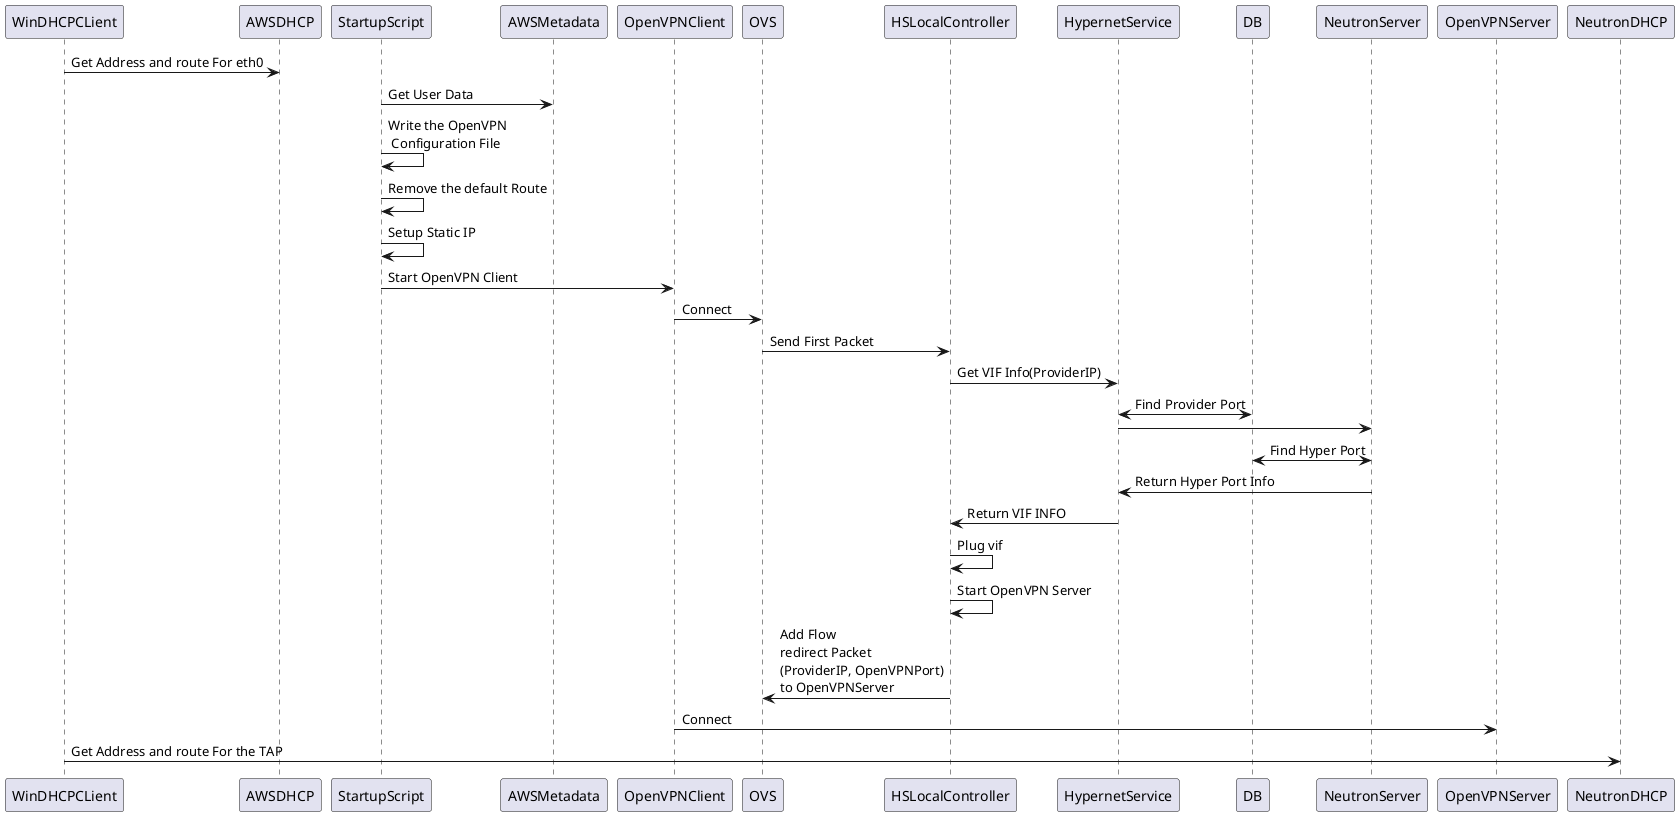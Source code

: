 @startuml

WinDHCPCLient -> AWSDHCP: Get Address and route For eth0
StartupScript -> AWSMetadata: Get User Data
StartupScript -> StartupScript: Write the OpenVPN\n Configuration File
StartupScript -> StartupScript: Remove the default Route
StartupScript -> StartupScript: Setup Static IP
StartupScript -> OpenVPNClient: Start OpenVPN Client
OpenVPNClient -> OVS: Connect
OVS -> HSLocalController: Send First Packet
HSLocalController -> HypernetService: Get VIF Info(ProviderIP)
HypernetService <-> DB: Find Provider Port
HypernetService -> NeutronServer
NeutronServer <-> DB: Find Hyper Port
NeutronServer -> HypernetService: Return Hyper Port Info
HypernetService -> HSLocalController: Return VIF INFO
HSLocalController -> HSLocalController: Plug vif
HSLocalController -> HSLocalController: Start OpenVPN Server
HSLocalController -> OVS: Add Flow\nredirect Packet\n(ProviderIP, OpenVPNPort)\nto OpenVPNServer 
OpenVPNClient -> OpenVPNServer: Connect
WinDHCPCLient -> NeutronDHCP: Get Address and route For the TAP

@enduml
